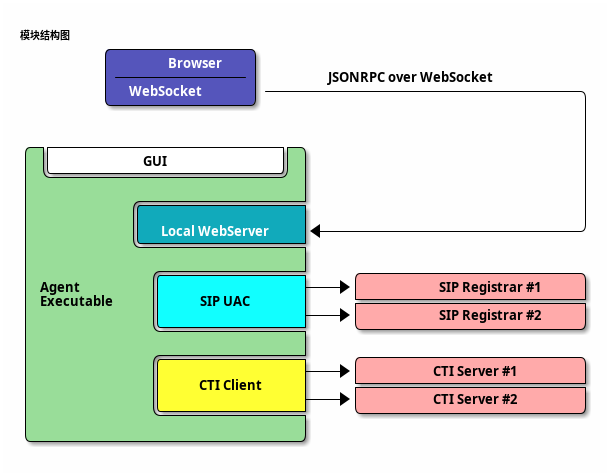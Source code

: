 @startditaa
模块结构图

        /--------------\
        |cBLU Browser  |
        |--------------|    JSONRPC over WebSocket
        | WebSocket    |--------------------------------\
        \--------------/                                |
                                                        |
                                                        |
/-+-----------------------+-\                           |
| |         GUI           | |                           |
| \-----------------------/ |                           |
|                           |                           |
|          /----------------+                           |
|          |c1AB            |                           |
|          |Local WebServer |<--------------------------/
|          \----------------+
| cGRE                      |
|            /--------------+    /----------------------\
| Agent      | c1FF         +--->|cPNK SIP Registrar #1 |
| Executable |   SIP UAC    |    +----------------------+
|            |              +--->|cPNK SIP Registrar #2 |
|            \--------------+    \----------------------/
|                           |
|            /--------------+    /----------------------\
|            | cYEL         +--->|cPNK CTI Server #1    |
|            |  CTI Client  |    +----------------------+
|            |              +--->|cPNK CTI Server #2    |
|            \--------------+    \----------------------/
|                           |
\---------------------------/

@endditaa
